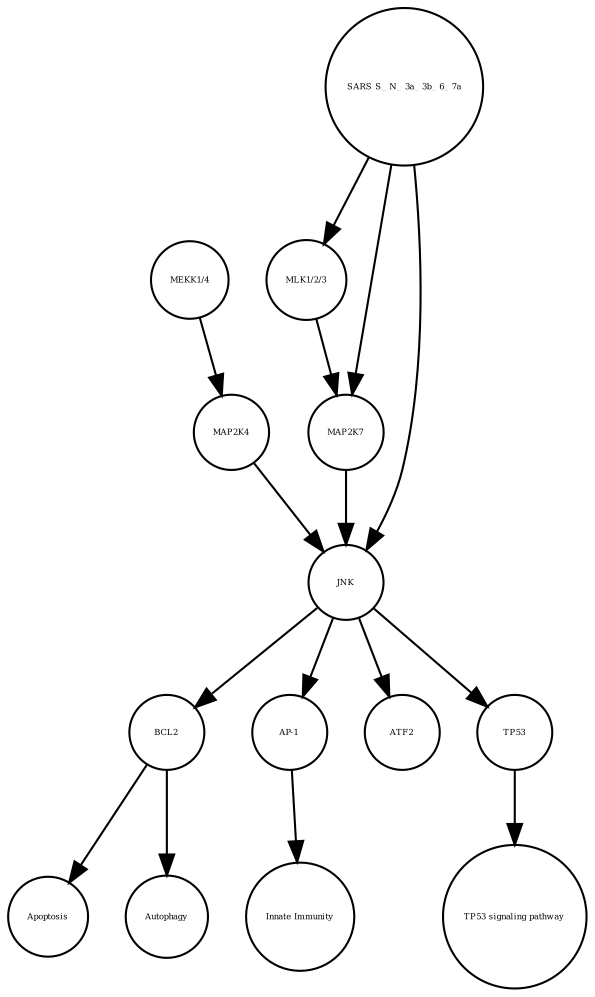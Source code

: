 strict digraph  {
BCL2 [annotation=urn_miriam_uniprot_P10415, bipartite=0, cls=macromolecule, fontsize=4, label=BCL2, shape=circle];
Apoptosis [annotation="", bipartite=0, cls=phenotype, fontsize=4, label=Apoptosis, shape=circle];
Autophagy [annotation="", bipartite=0, cls=phenotype, fontsize=4, label=Autophagy, shape=circle];
"AP-1" [annotation="", bipartite=0, cls=complex, fontsize=4, label="AP-1", shape=circle];
"Innate Immunity" [annotation="", bipartite=0, cls=phenotype, fontsize=4, label="Innate Immunity", shape=circle];
"MLK1/2/3" [annotation="", bipartite=0, cls=complex, fontsize=4, label="MLK1/2/3", shape=circle];
MAP2K4 [annotation=urn_miriam_uniprot_P45985, bipartite=0, cls=macromolecule, fontsize=4, label=MAP2K4, shape=circle];
JNK [annotation="", bipartite=0, cls=complex, fontsize=4, label=JNK, shape=circle];
ATF2 [annotation=urn_miriam_uniprot_P15336, bipartite=0, cls=macromolecule, fontsize=4, label=ATF2, shape=circle];
"TP53 signaling pathway" [annotation="", bipartite=0, cls="unspecified entity", fontsize=4, label="TP53 signaling pathway", shape=circle];
TP53 [annotation=urn_miriam_uniprot_P04637, bipartite=0, cls=macromolecule, fontsize=4, label=TP53, shape=circle];
"MEKK1/4" [annotation="", bipartite=0, cls=complex, fontsize=4, label="MEKK1/4", shape=circle];
"SARS S_ N_ 3a_ 3b_ 6_ 7a" [annotation="", bipartite=0, cls=macromolecule, fontsize=4, label="SARS S_ N_ 3a_ 3b_ 6_ 7a", shape=circle];
MAP2K7 [annotation=urn_miriam_uniprot_O14733, bipartite=0, cls=macromolecule, fontsize=4, label=MAP2K7, shape=circle];
BCL2 -> Apoptosis  [annotation="", interaction_type=inhibition];
BCL2 -> Autophagy  [annotation="", interaction_type="necessary stimulation"];
"AP-1" -> "Innate Immunity"  [annotation="", interaction_type="necessary stimulation"];
"MLK1/2/3" -> MAP2K7  [annotation="", interaction_type=production];
MAP2K4 -> JNK  [annotation="", interaction_type=production];
JNK -> BCL2  [annotation="", interaction_type=production];
JNK -> ATF2  [annotation="", interaction_type=production];
JNK -> "AP-1"  [annotation="", interaction_type=production];
JNK -> TP53  [annotation="", interaction_type=production];
TP53 -> "TP53 signaling pathway"  [annotation="", interaction_type=production];
"MEKK1/4" -> MAP2K4  [annotation="", interaction_type=production];
"SARS S_ N_ 3a_ 3b_ 6_ 7a" -> "MLK1/2/3"  [annotation="", interaction_type=production];
"SARS S_ N_ 3a_ 3b_ 6_ 7a" -> JNK  [annotation="", interaction_type=production];
"SARS S_ N_ 3a_ 3b_ 6_ 7a" -> MAP2K7  [annotation="", interaction_type=production];
MAP2K7 -> JNK  [annotation="", interaction_type=production];
}

